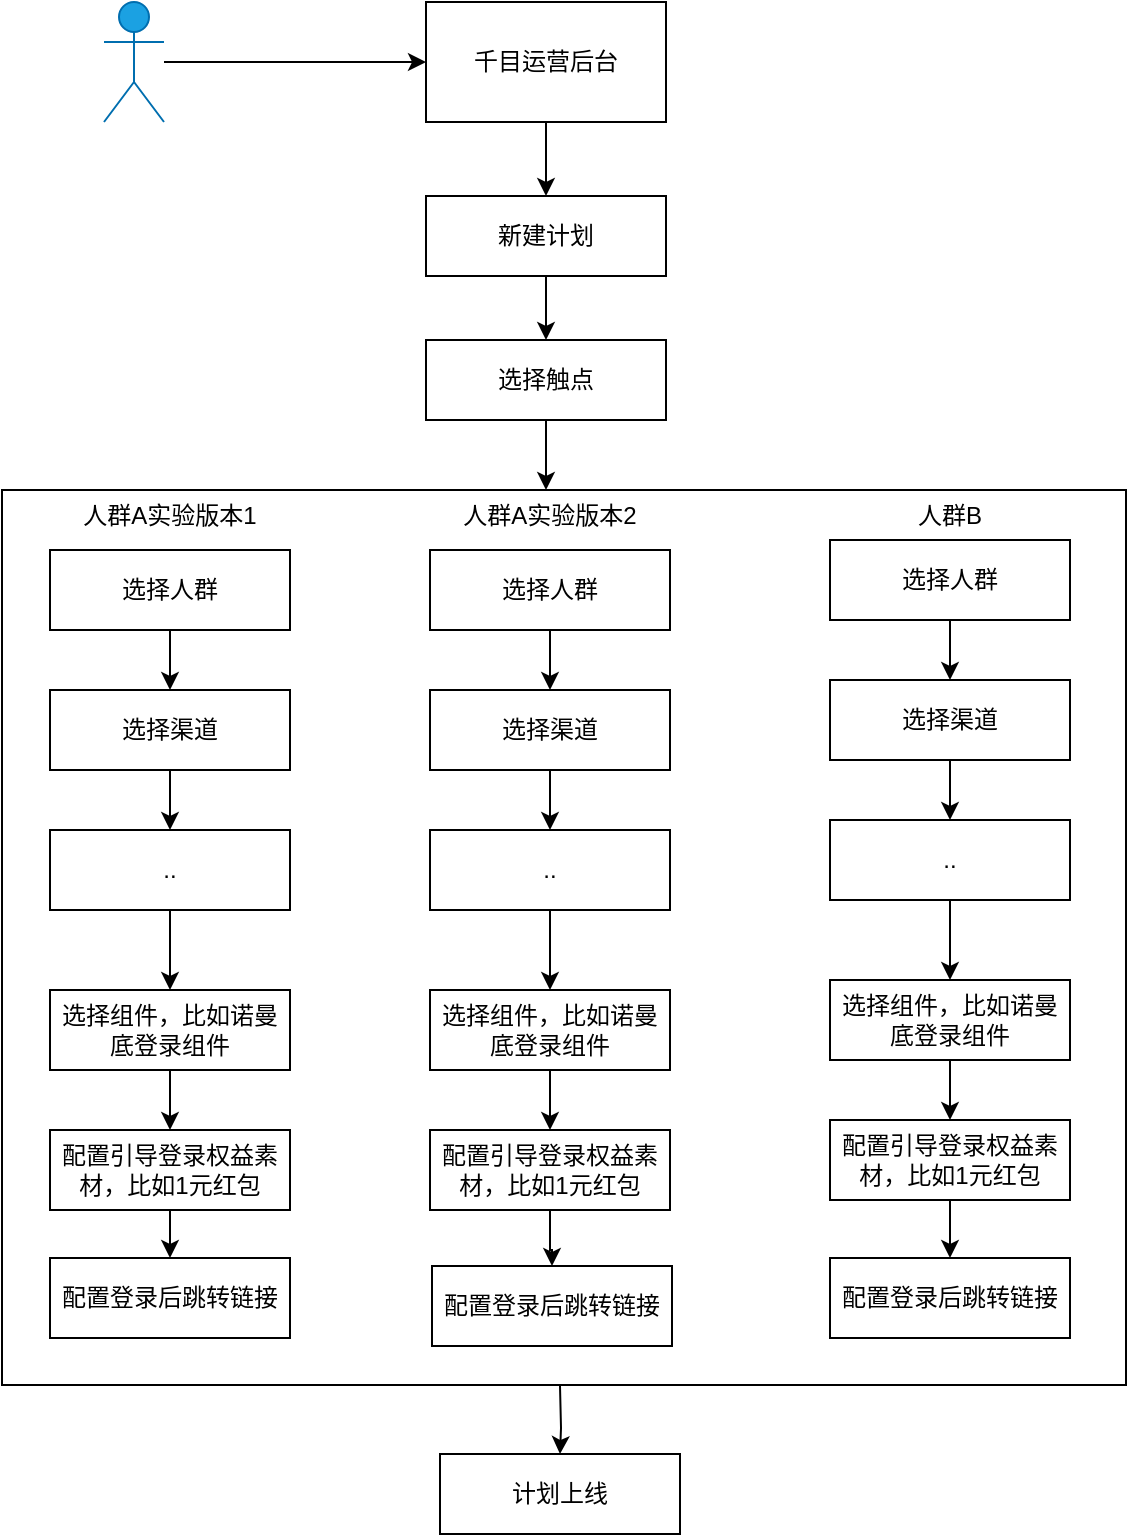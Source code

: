 <mxfile version="20.6.0" type="github">
  <diagram id="AdZXTAapoDVB2Nj3CLlC" name="第 1 页">
    <mxGraphModel dx="1186" dy="763" grid="0" gridSize="10" guides="1" tooltips="1" connect="1" arrows="1" fold="1" page="1" pageScale="1" pageWidth="827" pageHeight="1169" math="0" shadow="0">
      <root>
        <mxCell id="0" />
        <mxCell id="1" parent="0" />
        <mxCell id="sO1FA_72iBKOGkaWSEu6-63" value="" style="edgeStyle=orthogonalEdgeStyle;rounded=0;orthogonalLoop=1;jettySize=auto;html=1;" edge="1" parent="1" target="sO1FA_72iBKOGkaWSEu6-26">
          <mxGeometry relative="1" as="geometry">
            <mxPoint x="405" y="883" as="sourcePoint" />
          </mxGeometry>
        </mxCell>
        <mxCell id="sO1FA_72iBKOGkaWSEu6-46" value="" style="rounded=0;whiteSpace=wrap;html=1;" vertex="1" parent="1">
          <mxGeometry x="126" y="435" width="562" height="447.5" as="geometry" />
        </mxCell>
        <mxCell id="sO1FA_72iBKOGkaWSEu6-13" value="" style="edgeStyle=orthogonalEdgeStyle;rounded=0;orthogonalLoop=1;jettySize=auto;html=1;" edge="1" parent="1" source="sO1FA_72iBKOGkaWSEu6-9" target="sO1FA_72iBKOGkaWSEu6-12">
          <mxGeometry relative="1" as="geometry" />
        </mxCell>
        <mxCell id="sO1FA_72iBKOGkaWSEu6-9" value="千目运营后台" style="rounded=0;whiteSpace=wrap;html=1;" vertex="1" parent="1">
          <mxGeometry x="338" y="191" width="120" height="60" as="geometry" />
        </mxCell>
        <mxCell id="sO1FA_72iBKOGkaWSEu6-11" style="edgeStyle=orthogonalEdgeStyle;rounded=0;orthogonalLoop=1;jettySize=auto;html=1;" edge="1" parent="1" source="sO1FA_72iBKOGkaWSEu6-10" target="sO1FA_72iBKOGkaWSEu6-9">
          <mxGeometry relative="1" as="geometry" />
        </mxCell>
        <mxCell id="sO1FA_72iBKOGkaWSEu6-10" value="运营" style="shape=umlActor;verticalLabelPosition=bottom;verticalAlign=top;html=1;outlineConnect=0;fillColor=#1ba1e2;fontColor=#ffffff;strokeColor=#006EAF;" vertex="1" parent="1">
          <mxGeometry x="177" y="191" width="30" height="60" as="geometry" />
        </mxCell>
        <mxCell id="sO1FA_72iBKOGkaWSEu6-15" value="" style="edgeStyle=orthogonalEdgeStyle;rounded=0;orthogonalLoop=1;jettySize=auto;html=1;" edge="1" parent="1" source="sO1FA_72iBKOGkaWSEu6-12" target="sO1FA_72iBKOGkaWSEu6-14">
          <mxGeometry relative="1" as="geometry" />
        </mxCell>
        <mxCell id="sO1FA_72iBKOGkaWSEu6-12" value="新建计划" style="rounded=0;whiteSpace=wrap;html=1;" vertex="1" parent="1">
          <mxGeometry x="338" y="288" width="120" height="40" as="geometry" />
        </mxCell>
        <mxCell id="sO1FA_72iBKOGkaWSEu6-47" value="" style="edgeStyle=orthogonalEdgeStyle;rounded=0;orthogonalLoop=1;jettySize=auto;html=1;" edge="1" parent="1" source="sO1FA_72iBKOGkaWSEu6-14" target="sO1FA_72iBKOGkaWSEu6-46">
          <mxGeometry relative="1" as="geometry">
            <Array as="points">
              <mxPoint x="398" y="431" />
              <mxPoint x="398" y="431" />
            </Array>
          </mxGeometry>
        </mxCell>
        <mxCell id="sO1FA_72iBKOGkaWSEu6-14" value="选择触点" style="rounded=0;whiteSpace=wrap;html=1;" vertex="1" parent="1">
          <mxGeometry x="338" y="360" width="120" height="40" as="geometry" />
        </mxCell>
        <mxCell id="sO1FA_72iBKOGkaWSEu6-19" value="" style="edgeStyle=orthogonalEdgeStyle;rounded=0;orthogonalLoop=1;jettySize=auto;html=1;" edge="1" parent="1" source="sO1FA_72iBKOGkaWSEu6-16" target="sO1FA_72iBKOGkaWSEu6-18">
          <mxGeometry relative="1" as="geometry" />
        </mxCell>
        <mxCell id="sO1FA_72iBKOGkaWSEu6-16" value="选择人群" style="rounded=0;whiteSpace=wrap;html=1;" vertex="1" parent="1">
          <mxGeometry x="150" y="465" width="120" height="40" as="geometry" />
        </mxCell>
        <mxCell id="sO1FA_72iBKOGkaWSEu6-21" value="" style="edgeStyle=orthogonalEdgeStyle;rounded=0;orthogonalLoop=1;jettySize=auto;html=1;" edge="1" parent="1" source="sO1FA_72iBKOGkaWSEu6-18" target="sO1FA_72iBKOGkaWSEu6-20">
          <mxGeometry relative="1" as="geometry" />
        </mxCell>
        <mxCell id="sO1FA_72iBKOGkaWSEu6-18" value="选择渠道" style="rounded=0;whiteSpace=wrap;html=1;" vertex="1" parent="1">
          <mxGeometry x="150" y="535" width="120" height="40" as="geometry" />
        </mxCell>
        <mxCell id="sO1FA_72iBKOGkaWSEu6-23" value="" style="edgeStyle=orthogonalEdgeStyle;rounded=0;orthogonalLoop=1;jettySize=auto;html=1;" edge="1" parent="1" source="sO1FA_72iBKOGkaWSEu6-20" target="sO1FA_72iBKOGkaWSEu6-22">
          <mxGeometry relative="1" as="geometry" />
        </mxCell>
        <mxCell id="sO1FA_72iBKOGkaWSEu6-20" value=".." style="rounded=0;whiteSpace=wrap;html=1;" vertex="1" parent="1">
          <mxGeometry x="150" y="605" width="120" height="40" as="geometry" />
        </mxCell>
        <mxCell id="sO1FA_72iBKOGkaWSEu6-25" value="" style="edgeStyle=orthogonalEdgeStyle;rounded=0;orthogonalLoop=1;jettySize=auto;html=1;" edge="1" parent="1" source="sO1FA_72iBKOGkaWSEu6-22" target="sO1FA_72iBKOGkaWSEu6-24">
          <mxGeometry relative="1" as="geometry" />
        </mxCell>
        <mxCell id="sO1FA_72iBKOGkaWSEu6-22" value="选择组件，比如诺曼底登录组件" style="rounded=0;whiteSpace=wrap;html=1;" vertex="1" parent="1">
          <mxGeometry x="150" y="685" width="120" height="40" as="geometry" />
        </mxCell>
        <mxCell id="sO1FA_72iBKOGkaWSEu6-53" value="" style="edgeStyle=orthogonalEdgeStyle;rounded=0;orthogonalLoop=1;jettySize=auto;html=1;" edge="1" parent="1" source="sO1FA_72iBKOGkaWSEu6-24" target="sO1FA_72iBKOGkaWSEu6-52">
          <mxGeometry relative="1" as="geometry" />
        </mxCell>
        <mxCell id="sO1FA_72iBKOGkaWSEu6-24" value="配置引导登录权益素材，比如1元红包" style="rounded=0;whiteSpace=wrap;html=1;" vertex="1" parent="1">
          <mxGeometry x="150" y="755" width="120" height="40" as="geometry" />
        </mxCell>
        <mxCell id="sO1FA_72iBKOGkaWSEu6-26" value="计划上线" style="rounded=0;whiteSpace=wrap;html=1;" vertex="1" parent="1">
          <mxGeometry x="345" y="917" width="120" height="40" as="geometry" />
        </mxCell>
        <mxCell id="sO1FA_72iBKOGkaWSEu6-28" value="" style="edgeStyle=orthogonalEdgeStyle;rounded=0;orthogonalLoop=1;jettySize=auto;html=1;" edge="1" parent="1" source="sO1FA_72iBKOGkaWSEu6-29" target="sO1FA_72iBKOGkaWSEu6-31">
          <mxGeometry relative="1" as="geometry" />
        </mxCell>
        <mxCell id="sO1FA_72iBKOGkaWSEu6-29" value="选择人群" style="rounded=0;whiteSpace=wrap;html=1;" vertex="1" parent="1">
          <mxGeometry x="340" y="465" width="120" height="40" as="geometry" />
        </mxCell>
        <mxCell id="sO1FA_72iBKOGkaWSEu6-30" value="" style="edgeStyle=orthogonalEdgeStyle;rounded=0;orthogonalLoop=1;jettySize=auto;html=1;" edge="1" parent="1" source="sO1FA_72iBKOGkaWSEu6-31" target="sO1FA_72iBKOGkaWSEu6-33">
          <mxGeometry relative="1" as="geometry" />
        </mxCell>
        <mxCell id="sO1FA_72iBKOGkaWSEu6-31" value="选择渠道" style="rounded=0;whiteSpace=wrap;html=1;" vertex="1" parent="1">
          <mxGeometry x="340" y="535" width="120" height="40" as="geometry" />
        </mxCell>
        <mxCell id="sO1FA_72iBKOGkaWSEu6-32" value="" style="edgeStyle=orthogonalEdgeStyle;rounded=0;orthogonalLoop=1;jettySize=auto;html=1;" edge="1" parent="1" source="sO1FA_72iBKOGkaWSEu6-33" target="sO1FA_72iBKOGkaWSEu6-35">
          <mxGeometry relative="1" as="geometry" />
        </mxCell>
        <mxCell id="sO1FA_72iBKOGkaWSEu6-33" value=".." style="rounded=0;whiteSpace=wrap;html=1;" vertex="1" parent="1">
          <mxGeometry x="340" y="605" width="120" height="40" as="geometry" />
        </mxCell>
        <mxCell id="sO1FA_72iBKOGkaWSEu6-34" value="" style="edgeStyle=orthogonalEdgeStyle;rounded=0;orthogonalLoop=1;jettySize=auto;html=1;" edge="1" parent="1" source="sO1FA_72iBKOGkaWSEu6-35" target="sO1FA_72iBKOGkaWSEu6-36">
          <mxGeometry relative="1" as="geometry" />
        </mxCell>
        <mxCell id="sO1FA_72iBKOGkaWSEu6-35" value="选择组件，比如诺曼底登录组件" style="rounded=0;whiteSpace=wrap;html=1;" vertex="1" parent="1">
          <mxGeometry x="340" y="685" width="120" height="40" as="geometry" />
        </mxCell>
        <mxCell id="sO1FA_72iBKOGkaWSEu6-56" value="" style="edgeStyle=orthogonalEdgeStyle;rounded=0;orthogonalLoop=1;jettySize=auto;html=1;" edge="1" parent="1" source="sO1FA_72iBKOGkaWSEu6-36" target="sO1FA_72iBKOGkaWSEu6-54">
          <mxGeometry relative="1" as="geometry" />
        </mxCell>
        <mxCell id="sO1FA_72iBKOGkaWSEu6-36" value="配置引导登录权益素材，比如1元红包" style="rounded=0;whiteSpace=wrap;html=1;" vertex="1" parent="1">
          <mxGeometry x="340" y="755" width="120" height="40" as="geometry" />
        </mxCell>
        <mxCell id="sO1FA_72iBKOGkaWSEu6-37" value="" style="edgeStyle=orthogonalEdgeStyle;rounded=0;orthogonalLoop=1;jettySize=auto;html=1;" edge="1" parent="1" source="sO1FA_72iBKOGkaWSEu6-38" target="sO1FA_72iBKOGkaWSEu6-40">
          <mxGeometry relative="1" as="geometry" />
        </mxCell>
        <mxCell id="sO1FA_72iBKOGkaWSEu6-38" value="选择人群" style="rounded=0;whiteSpace=wrap;html=1;" vertex="1" parent="1">
          <mxGeometry x="540" y="460" width="120" height="40" as="geometry" />
        </mxCell>
        <mxCell id="sO1FA_72iBKOGkaWSEu6-39" value="" style="edgeStyle=orthogonalEdgeStyle;rounded=0;orthogonalLoop=1;jettySize=auto;html=1;" edge="1" parent="1" source="sO1FA_72iBKOGkaWSEu6-40" target="sO1FA_72iBKOGkaWSEu6-42">
          <mxGeometry relative="1" as="geometry" />
        </mxCell>
        <mxCell id="sO1FA_72iBKOGkaWSEu6-40" value="选择渠道" style="rounded=0;whiteSpace=wrap;html=1;" vertex="1" parent="1">
          <mxGeometry x="540" y="530" width="120" height="40" as="geometry" />
        </mxCell>
        <mxCell id="sO1FA_72iBKOGkaWSEu6-41" value="" style="edgeStyle=orthogonalEdgeStyle;rounded=0;orthogonalLoop=1;jettySize=auto;html=1;" edge="1" parent="1" source="sO1FA_72iBKOGkaWSEu6-42" target="sO1FA_72iBKOGkaWSEu6-44">
          <mxGeometry relative="1" as="geometry" />
        </mxCell>
        <mxCell id="sO1FA_72iBKOGkaWSEu6-42" value=".." style="rounded=0;whiteSpace=wrap;html=1;" vertex="1" parent="1">
          <mxGeometry x="540" y="600" width="120" height="40" as="geometry" />
        </mxCell>
        <mxCell id="sO1FA_72iBKOGkaWSEu6-43" value="" style="edgeStyle=orthogonalEdgeStyle;rounded=0;orthogonalLoop=1;jettySize=auto;html=1;" edge="1" parent="1" source="sO1FA_72iBKOGkaWSEu6-44" target="sO1FA_72iBKOGkaWSEu6-45">
          <mxGeometry relative="1" as="geometry" />
        </mxCell>
        <mxCell id="sO1FA_72iBKOGkaWSEu6-44" value="选择组件，比如诺曼底登录组件" style="rounded=0;whiteSpace=wrap;html=1;" vertex="1" parent="1">
          <mxGeometry x="540" y="680" width="120" height="40" as="geometry" />
        </mxCell>
        <mxCell id="sO1FA_72iBKOGkaWSEu6-57" value="" style="edgeStyle=orthogonalEdgeStyle;rounded=0;orthogonalLoop=1;jettySize=auto;html=1;" edge="1" parent="1" source="sO1FA_72iBKOGkaWSEu6-45" target="sO1FA_72iBKOGkaWSEu6-55">
          <mxGeometry relative="1" as="geometry" />
        </mxCell>
        <mxCell id="sO1FA_72iBKOGkaWSEu6-45" value="配置引导登录权益素材，比如1元红包" style="rounded=0;whiteSpace=wrap;html=1;" vertex="1" parent="1">
          <mxGeometry x="540" y="750" width="120" height="40" as="geometry" />
        </mxCell>
        <mxCell id="sO1FA_72iBKOGkaWSEu6-48" value="人群A实验版本1" style="text;html=1;strokeColor=none;fillColor=none;align=center;verticalAlign=middle;whiteSpace=wrap;rounded=0;" vertex="1" parent="1">
          <mxGeometry x="160" y="430" width="100" height="35" as="geometry" />
        </mxCell>
        <mxCell id="sO1FA_72iBKOGkaWSEu6-49" value="人群A实验版本2" style="text;html=1;strokeColor=none;fillColor=none;align=center;verticalAlign=middle;whiteSpace=wrap;rounded=0;" vertex="1" parent="1">
          <mxGeometry x="350" y="430" width="100" height="35" as="geometry" />
        </mxCell>
        <mxCell id="sO1FA_72iBKOGkaWSEu6-50" value="人群B" style="text;html=1;strokeColor=none;fillColor=none;align=center;verticalAlign=middle;whiteSpace=wrap;rounded=0;" vertex="1" parent="1">
          <mxGeometry x="550" y="430" width="100" height="35" as="geometry" />
        </mxCell>
        <mxCell id="sO1FA_72iBKOGkaWSEu6-52" value="配置登录后跳转链接" style="rounded=0;whiteSpace=wrap;html=1;" vertex="1" parent="1">
          <mxGeometry x="150" y="819" width="120" height="40" as="geometry" />
        </mxCell>
        <mxCell id="sO1FA_72iBKOGkaWSEu6-54" value="配置登录后跳转链接" style="rounded=0;whiteSpace=wrap;html=1;" vertex="1" parent="1">
          <mxGeometry x="341" y="823" width="120" height="40" as="geometry" />
        </mxCell>
        <mxCell id="sO1FA_72iBKOGkaWSEu6-55" value="配置登录后跳转链接" style="rounded=0;whiteSpace=wrap;html=1;" vertex="1" parent="1">
          <mxGeometry x="540" y="819" width="120" height="40" as="geometry" />
        </mxCell>
      </root>
    </mxGraphModel>
  </diagram>
</mxfile>
